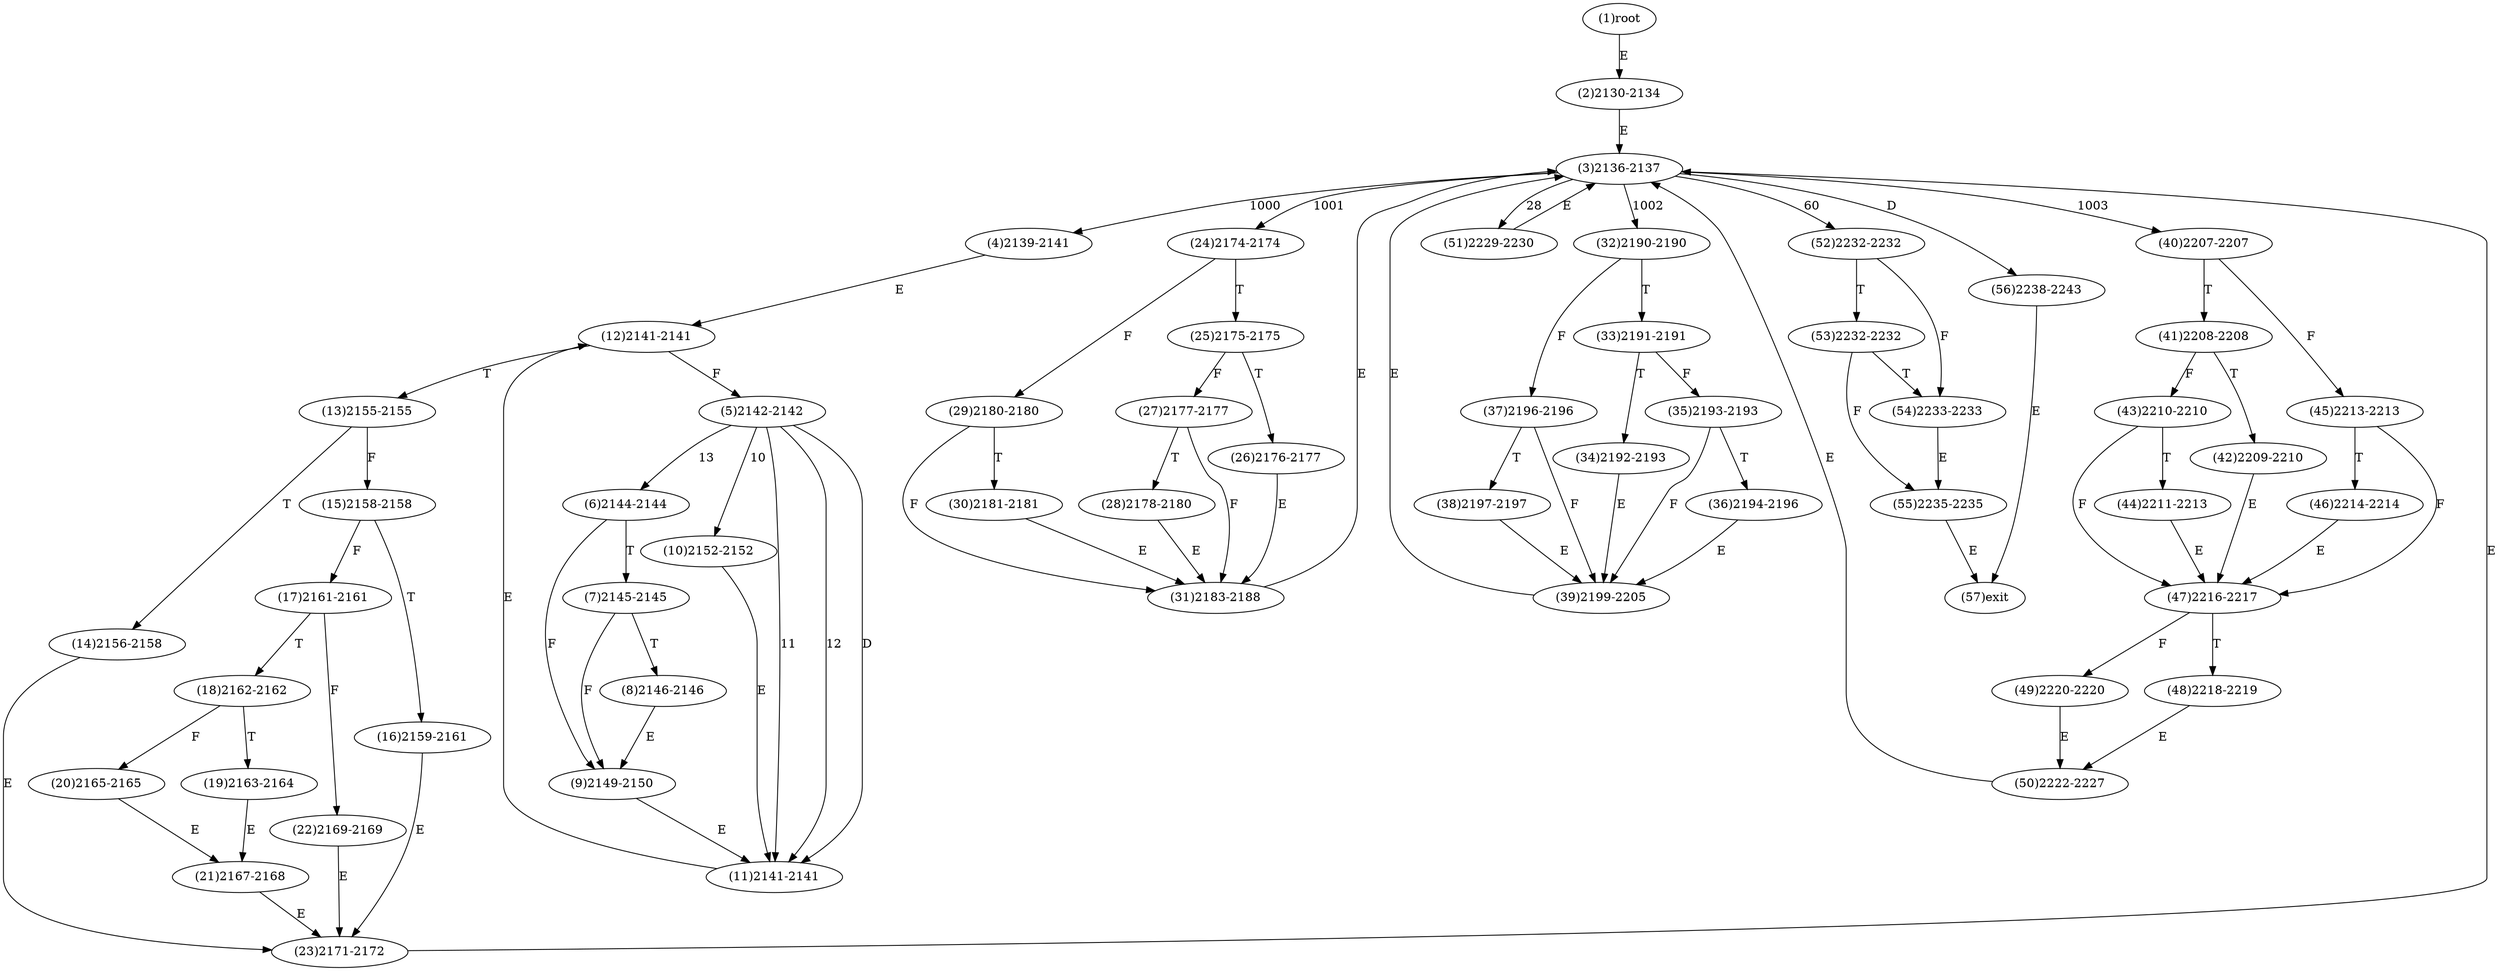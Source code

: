 digraph "" { 
1[ label="(1)root"];
2[ label="(2)2130-2134"];
3[ label="(3)2136-2137"];
4[ label="(4)2139-2141"];
5[ label="(5)2142-2142"];
6[ label="(6)2144-2144"];
7[ label="(7)2145-2145"];
8[ label="(8)2146-2146"];
9[ label="(9)2149-2150"];
10[ label="(10)2152-2152"];
11[ label="(11)2141-2141"];
12[ label="(12)2141-2141"];
13[ label="(13)2155-2155"];
14[ label="(14)2156-2158"];
15[ label="(15)2158-2158"];
17[ label="(17)2161-2161"];
16[ label="(16)2159-2161"];
19[ label="(19)2163-2164"];
18[ label="(18)2162-2162"];
21[ label="(21)2167-2168"];
20[ label="(20)2165-2165"];
23[ label="(23)2171-2172"];
22[ label="(22)2169-2169"];
25[ label="(25)2175-2175"];
24[ label="(24)2174-2174"];
27[ label="(27)2177-2177"];
26[ label="(26)2176-2177"];
29[ label="(29)2180-2180"];
28[ label="(28)2178-2180"];
31[ label="(31)2183-2188"];
30[ label="(30)2181-2181"];
34[ label="(34)2192-2193"];
35[ label="(35)2193-2193"];
32[ label="(32)2190-2190"];
33[ label="(33)2191-2191"];
38[ label="(38)2197-2197"];
39[ label="(39)2199-2205"];
36[ label="(36)2194-2196"];
37[ label="(37)2196-2196"];
42[ label="(42)2209-2210"];
43[ label="(43)2210-2210"];
40[ label="(40)2207-2207"];
41[ label="(41)2208-2208"];
46[ label="(46)2214-2214"];
47[ label="(47)2216-2217"];
44[ label="(44)2211-2213"];
45[ label="(45)2213-2213"];
51[ label="(51)2229-2230"];
50[ label="(50)2222-2227"];
49[ label="(49)2220-2220"];
48[ label="(48)2218-2219"];
55[ label="(55)2235-2235"];
54[ label="(54)2233-2233"];
53[ label="(53)2232-2232"];
52[ label="(52)2232-2232"];
57[ label="(57)exit"];
56[ label="(56)2238-2243"];
1->2[ label="E"];
2->3[ label="E"];
3->51[ label="28"];
3->52[ label="60"];
3->4[ label="1000"];
3->24[ label="1001"];
3->32[ label="1002"];
3->40[ label="1003"];
3->56[ label="D"];
4->12[ label="E"];
5->10[ label="10"];
5->11[ label="11"];
5->11[ label="12"];
5->6[ label="13"];
5->11[ label="D"];
6->9[ label="F"];
6->7[ label="T"];
7->9[ label="F"];
7->8[ label="T"];
8->9[ label="E"];
9->11[ label="E"];
10->11[ label="E"];
11->12[ label="E"];
12->5[ label="F"];
12->13[ label="T"];
13->15[ label="F"];
13->14[ label="T"];
14->23[ label="E"];
15->17[ label="F"];
15->16[ label="T"];
16->23[ label="E"];
17->22[ label="F"];
17->18[ label="T"];
18->20[ label="F"];
18->19[ label="T"];
19->21[ label="E"];
20->21[ label="E"];
21->23[ label="E"];
22->23[ label="E"];
23->3[ label="E"];
24->29[ label="F"];
24->25[ label="T"];
25->27[ label="F"];
25->26[ label="T"];
26->31[ label="E"];
27->31[ label="F"];
27->28[ label="T"];
28->31[ label="E"];
29->31[ label="F"];
29->30[ label="T"];
30->31[ label="E"];
31->3[ label="E"];
32->37[ label="F"];
32->33[ label="T"];
33->35[ label="F"];
33->34[ label="T"];
34->39[ label="E"];
35->39[ label="F"];
35->36[ label="T"];
36->39[ label="E"];
37->39[ label="F"];
37->38[ label="T"];
38->39[ label="E"];
39->3[ label="E"];
40->45[ label="F"];
40->41[ label="T"];
41->43[ label="F"];
41->42[ label="T"];
42->47[ label="E"];
43->47[ label="F"];
43->44[ label="T"];
44->47[ label="E"];
45->47[ label="F"];
45->46[ label="T"];
46->47[ label="E"];
47->49[ label="F"];
47->48[ label="T"];
48->50[ label="E"];
49->50[ label="E"];
50->3[ label="E"];
51->3[ label="E"];
52->54[ label="F"];
52->53[ label="T"];
53->55[ label="F"];
53->54[ label="T"];
54->55[ label="E"];
55->57[ label="E"];
56->57[ label="E"];
}